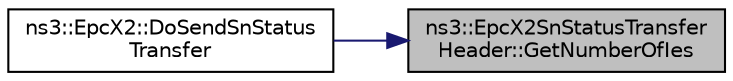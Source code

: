 digraph "ns3::EpcX2SnStatusTransferHeader::GetNumberOfIes"
{
 // LATEX_PDF_SIZE
  edge [fontname="Helvetica",fontsize="10",labelfontname="Helvetica",labelfontsize="10"];
  node [fontname="Helvetica",fontsize="10",shape=record];
  rankdir="RL";
  Node1 [label="ns3::EpcX2SnStatusTransfer\lHeader::GetNumberOfIes",height=0.2,width=0.4,color="black", fillcolor="grey75", style="filled", fontcolor="black",tooltip="Get number of IEs function."];
  Node1 -> Node2 [dir="back",color="midnightblue",fontsize="10",style="solid",fontname="Helvetica"];
  Node2 [label="ns3::EpcX2::DoSendSnStatus\lTransfer",height=0.2,width=0.4,color="black", fillcolor="white", style="filled",URL="$classns3_1_1_epc_x2.html#adab34a68d321212ad653935239fedd4e",tooltip="Send SN status transfer function."];
}
